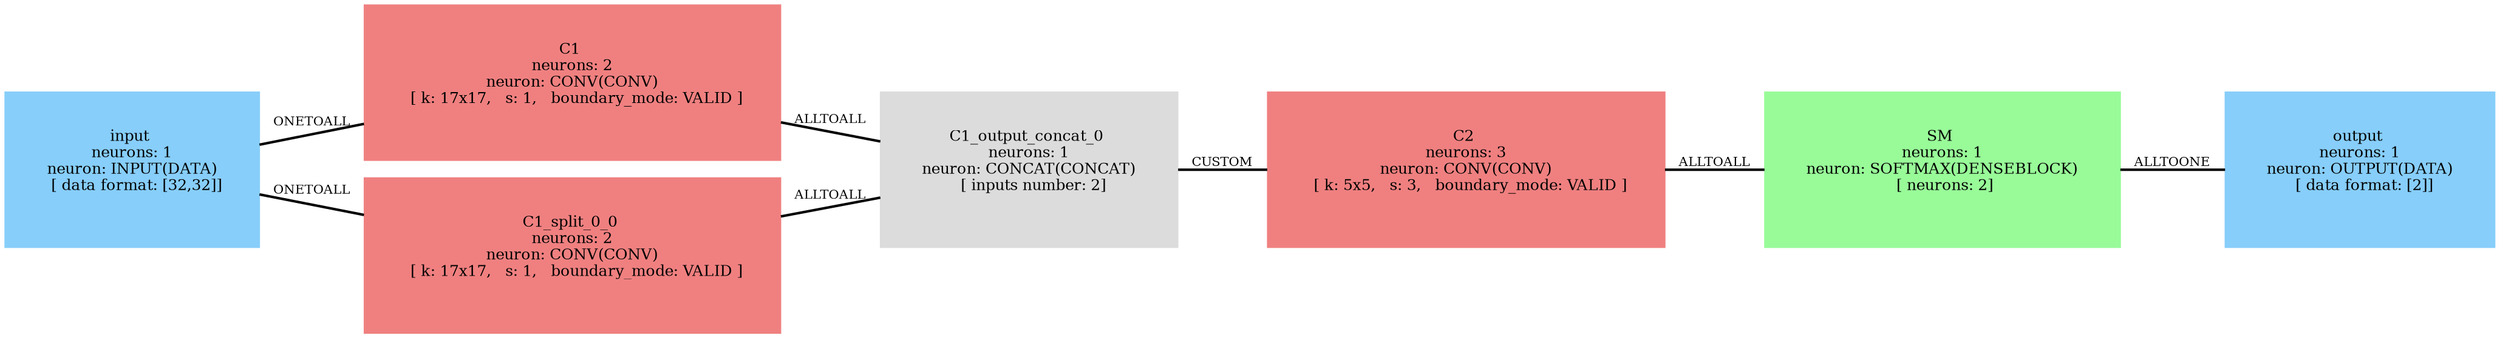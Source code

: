 digraph todorsNet_LB {

  ratio = auto;
  rankdir = LR;
  ranksep = 0.3;
  nodesep = 0.2;
  center = true;

  node [ fontsize=12, height=0.4, width=0.5, style=filled, color="0.650 0.200 1.000"]
  edge [ fontsize=10, arrowhead=none, style=bold ]

  "input0" [ label="input \n neurons: 1 \n neuron: INPUT(DATA) \n  [ data format: [32,32]]\n ", shape=box, color=lightskyblue, margin=0.4];
  "C11" [ label="C1 \n neurons: 2 \n neuron: CONV(CONV) \n  [ k: 17x17,   s: 1,   boundary_mode: VALID ]\n ", shape=box, color=lightcoral, margin=0.4];
  "C1_split_0_05" [ label="C1_split_0_0 \n neurons: 2 \n neuron: CONV(CONV) \n  [ k: 17x17,   s: 1,   boundary_mode: VALID ]\n ", shape=box, color=lightcoral, margin=0.4];
  "C1_output_concat_06" [ label="C1_output_concat_0 \n neurons: 1 \n neuron: CONCAT(CONCAT) \n  [ inputs number: 2]\n ", shape=box, color=gainsboro, margin=0.4];
  "C22" [ label="C2 \n neurons: 3 \n neuron: CONV(CONV) \n  [ k: 5x5,   s: 3,   boundary_mode: VALID ]\n ", shape=box, color=lightcoral, margin=0.4];
  "SM3" [ label="SM \n neurons: 1 \n neuron: SOFTMAX(DENSEBLOCK) \n  [ neurons: 2] \n ", shape=box, color=palegreen, margin=0.4];
  "output4" [ label="output \n neurons: 1 \n neuron: OUTPUT(DATA) \n  [ data format: [2]]\n ", shape=box, color=lightskyblue, margin=0.4];

  "input0" -> "C11" [ label="ONETOALL", color=black];
  "input0" -> "C1_split_0_05" [ label="ONETOALL", color=black];
  "C11" -> "C1_output_concat_06" [ label="ALLTOALL", color=black];
  "C1_split_0_05" -> "C1_output_concat_06" [ label="ALLTOALL", color=black];
  "C1_output_concat_06" -> "C22" [ label="CUSTOM", color=black];
  "C22" -> "SM3" [ label="ALLTOALL", color=black];
  "SM3" -> "output4" [ label="ALLTOONE", color=black];

}
